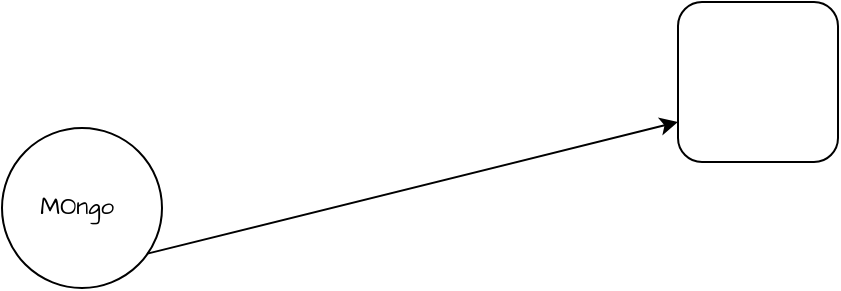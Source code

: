 <mxfile version="24.7.17">
  <diagram name="Page-1" id="CaK3V9fM58c3YG72qFZl">
    <mxGraphModel dx="1304" dy="314" grid="0" gridSize="10" guides="0" tooltips="1" connect="0" arrows="0" fold="1" page="0" pageScale="1" pageWidth="850" pageHeight="1100" background="none" math="0" shadow="0">
      <root>
        <mxCell id="0" />
        <mxCell id="1" parent="0" />
        <mxCell id="RJ9BVVhdSwPBVo3-j9y9-166" value="MOngo&amp;nbsp;" style="ellipse;whiteSpace=wrap;html=1;aspect=fixed;hachureGap=4;fontFamily=Architects Daughter;fontSource=https%3A%2F%2Ffonts.googleapis.com%2Fcss%3Ffamily%3DArchitects%2BDaughter;rounded=1;" parent="1" vertex="1">
          <mxGeometry x="242" y="580" width="80" height="80" as="geometry" />
        </mxCell>
        <mxCell id="RJ9BVVhdSwPBVo3-j9y9-169" value="" style="whiteSpace=wrap;html=1;aspect=fixed;hachureGap=4;fontFamily=Architects Daughter;fontSource=https%3A%2F%2Ffonts.googleapis.com%2Fcss%3Ffamily%3DArchitects%2BDaughter;rounded=1;" parent="1" vertex="1">
          <mxGeometry x="580" y="517" width="80" height="80" as="geometry" />
        </mxCell>
        <mxCell id="RJ9BVVhdSwPBVo3-j9y9-170" value="" style="endArrow=classic;html=1;rounded=1;hachureGap=4;fontFamily=Architects Daughter;fontSource=https%3A%2F%2Ffonts.googleapis.com%2Fcss%3Ffamily%3DArchitects%2BDaughter;exitX=0.909;exitY=0.785;exitDx=0;exitDy=0;exitPerimeter=0;entryX=0;entryY=0.75;entryDx=0;entryDy=0;" parent="1" source="RJ9BVVhdSwPBVo3-j9y9-166" target="RJ9BVVhdSwPBVo3-j9y9-169" edge="1">
          <mxGeometry width="50" height="50" relative="1" as="geometry">
            <mxPoint x="362" y="883" as="sourcePoint" />
            <mxPoint x="412" y="833" as="targetPoint" />
          </mxGeometry>
        </mxCell>
      </root>
    </mxGraphModel>
  </diagram>
</mxfile>
